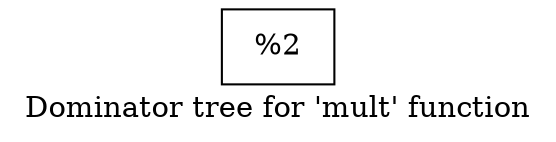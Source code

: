 digraph "Dominator tree for 'mult' function" {
	label="Dominator tree for 'mult' function";

	Node0x55ad925ba860 [shape=record,label="{%2 }"];
}
